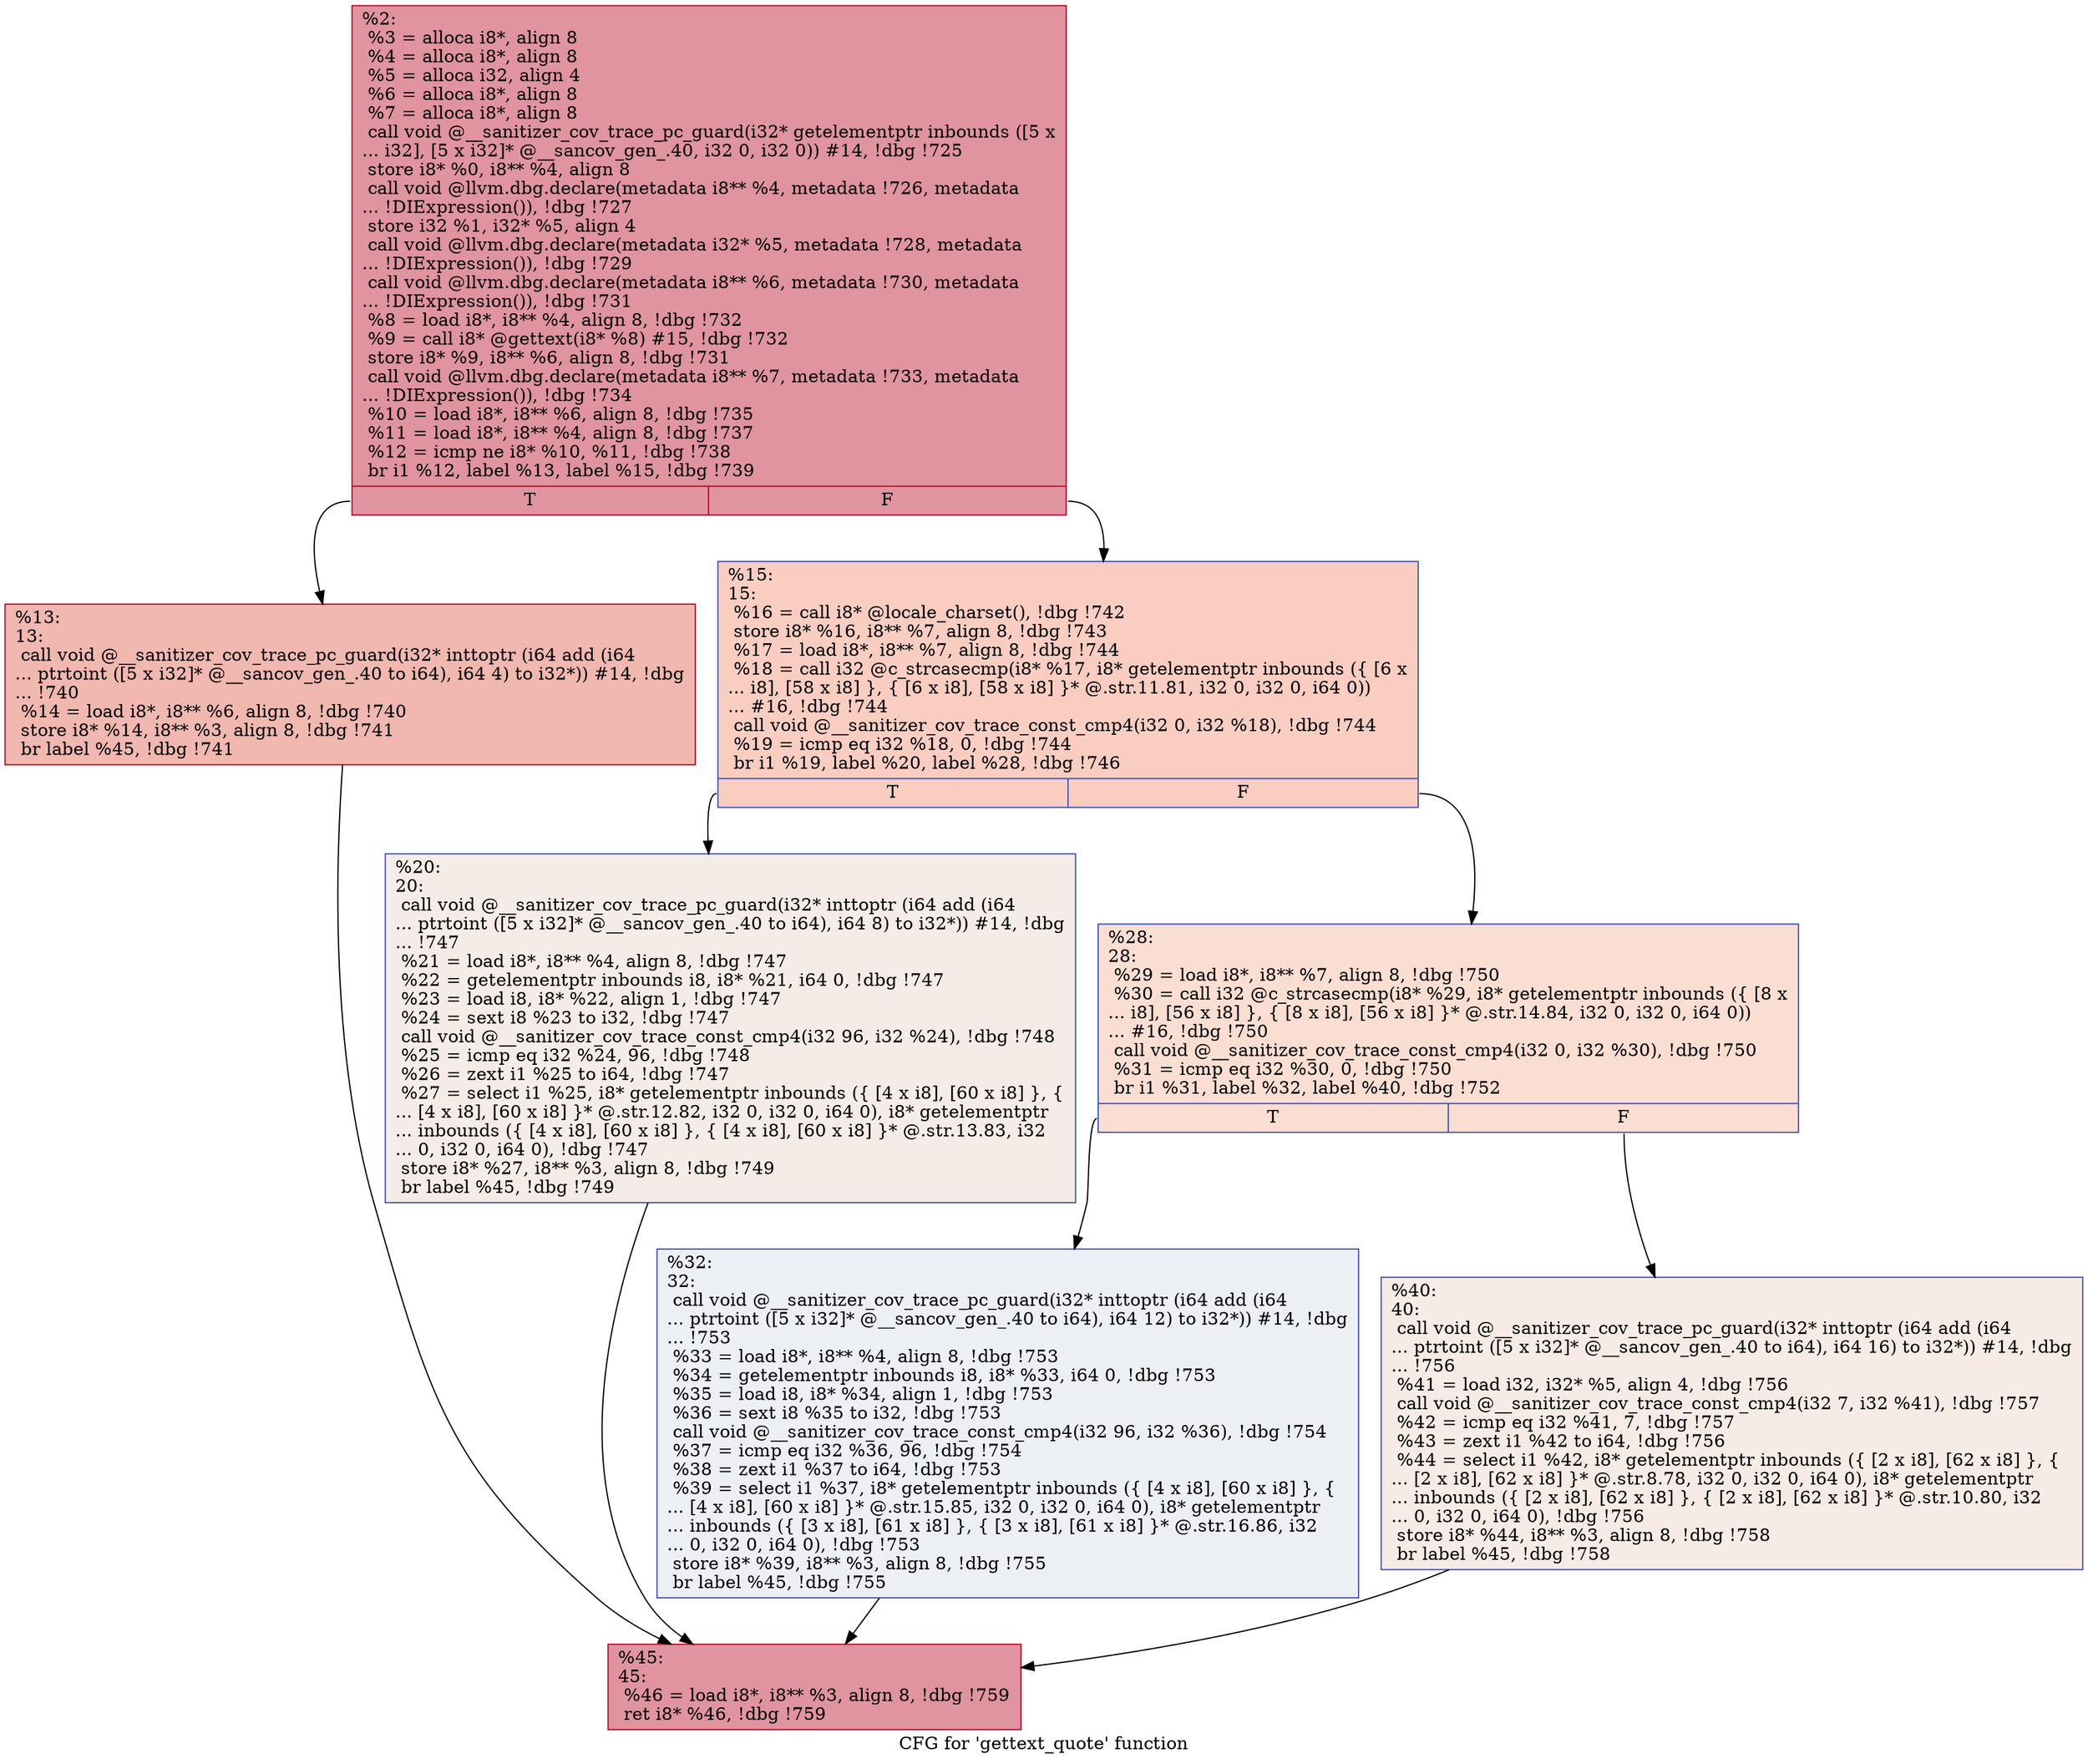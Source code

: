digraph "CFG for 'gettext_quote' function" {
	label="CFG for 'gettext_quote' function";

	Node0x555ee500d140 [shape=record,color="#b70d28ff", style=filled, fillcolor="#b70d2870",label="{%2:\l  %3 = alloca i8*, align 8\l  %4 = alloca i8*, align 8\l  %5 = alloca i32, align 4\l  %6 = alloca i8*, align 8\l  %7 = alloca i8*, align 8\l  call void @__sanitizer_cov_trace_pc_guard(i32* getelementptr inbounds ([5 x\l... i32], [5 x i32]* @__sancov_gen_.40, i32 0, i32 0)) #14, !dbg !725\l  store i8* %0, i8** %4, align 8\l  call void @llvm.dbg.declare(metadata i8** %4, metadata !726, metadata\l... !DIExpression()), !dbg !727\l  store i32 %1, i32* %5, align 4\l  call void @llvm.dbg.declare(metadata i32* %5, metadata !728, metadata\l... !DIExpression()), !dbg !729\l  call void @llvm.dbg.declare(metadata i8** %6, metadata !730, metadata\l... !DIExpression()), !dbg !731\l  %8 = load i8*, i8** %4, align 8, !dbg !732\l  %9 = call i8* @gettext(i8* %8) #15, !dbg !732\l  store i8* %9, i8** %6, align 8, !dbg !731\l  call void @llvm.dbg.declare(metadata i8** %7, metadata !733, metadata\l... !DIExpression()), !dbg !734\l  %10 = load i8*, i8** %6, align 8, !dbg !735\l  %11 = load i8*, i8** %4, align 8, !dbg !737\l  %12 = icmp ne i8* %10, %11, !dbg !738\l  br i1 %12, label %13, label %15, !dbg !739\l|{<s0>T|<s1>F}}"];
	Node0x555ee500d140:s0 -> Node0x555ee500d190;
	Node0x555ee500d140:s1 -> Node0x555ee500d1e0;
	Node0x555ee500d190 [shape=record,color="#b70d28ff", style=filled, fillcolor="#dc5d4a70",label="{%13:\l13:                                               \l  call void @__sanitizer_cov_trace_pc_guard(i32* inttoptr (i64 add (i64\l... ptrtoint ([5 x i32]* @__sancov_gen_.40 to i64), i64 4) to i32*)) #14, !dbg\l... !740\l  %14 = load i8*, i8** %6, align 8, !dbg !740\l  store i8* %14, i8** %3, align 8, !dbg !741\l  br label %45, !dbg !741\l}"];
	Node0x555ee500d190 -> Node0x555ee500d370;
	Node0x555ee500d1e0 [shape=record,color="#3d50c3ff", style=filled, fillcolor="#f2907270",label="{%15:\l15:                                               \l  %16 = call i8* @locale_charset(), !dbg !742\l  store i8* %16, i8** %7, align 8, !dbg !743\l  %17 = load i8*, i8** %7, align 8, !dbg !744\l  %18 = call i32 @c_strcasecmp(i8* %17, i8* getelementptr inbounds (\{ [6 x\l... i8], [58 x i8] \}, \{ [6 x i8], [58 x i8] \}* @.str.11.81, i32 0, i32 0, i64 0))\l... #16, !dbg !744\l  call void @__sanitizer_cov_trace_const_cmp4(i32 0, i32 %18), !dbg !744\l  %19 = icmp eq i32 %18, 0, !dbg !744\l  br i1 %19, label %20, label %28, !dbg !746\l|{<s0>T|<s1>F}}"];
	Node0x555ee500d1e0:s0 -> Node0x555ee500d230;
	Node0x555ee500d1e0:s1 -> Node0x555ee500d280;
	Node0x555ee500d230 [shape=record,color="#3d50c3ff", style=filled, fillcolor="#ead5c970",label="{%20:\l20:                                               \l  call void @__sanitizer_cov_trace_pc_guard(i32* inttoptr (i64 add (i64\l... ptrtoint ([5 x i32]* @__sancov_gen_.40 to i64), i64 8) to i32*)) #14, !dbg\l... !747\l  %21 = load i8*, i8** %4, align 8, !dbg !747\l  %22 = getelementptr inbounds i8, i8* %21, i64 0, !dbg !747\l  %23 = load i8, i8* %22, align 1, !dbg !747\l  %24 = sext i8 %23 to i32, !dbg !747\l  call void @__sanitizer_cov_trace_const_cmp4(i32 96, i32 %24), !dbg !748\l  %25 = icmp eq i32 %24, 96, !dbg !748\l  %26 = zext i1 %25 to i64, !dbg !747\l  %27 = select i1 %25, i8* getelementptr inbounds (\{ [4 x i8], [60 x i8] \}, \{\l... [4 x i8], [60 x i8] \}* @.str.12.82, i32 0, i32 0, i64 0), i8* getelementptr\l... inbounds (\{ [4 x i8], [60 x i8] \}, \{ [4 x i8], [60 x i8] \}* @.str.13.83, i32\l... 0, i32 0, i64 0), !dbg !747\l  store i8* %27, i8** %3, align 8, !dbg !749\l  br label %45, !dbg !749\l}"];
	Node0x555ee500d230 -> Node0x555ee500d370;
	Node0x555ee500d280 [shape=record,color="#3d50c3ff", style=filled, fillcolor="#f7b59970",label="{%28:\l28:                                               \l  %29 = load i8*, i8** %7, align 8, !dbg !750\l  %30 = call i32 @c_strcasecmp(i8* %29, i8* getelementptr inbounds (\{ [8 x\l... i8], [56 x i8] \}, \{ [8 x i8], [56 x i8] \}* @.str.14.84, i32 0, i32 0, i64 0))\l... #16, !dbg !750\l  call void @__sanitizer_cov_trace_const_cmp4(i32 0, i32 %30), !dbg !750\l  %31 = icmp eq i32 %30, 0, !dbg !750\l  br i1 %31, label %32, label %40, !dbg !752\l|{<s0>T|<s1>F}}"];
	Node0x555ee500d280:s0 -> Node0x555ee500d2d0;
	Node0x555ee500d280:s1 -> Node0x555ee500d320;
	Node0x555ee500d2d0 [shape=record,color="#3d50c3ff", style=filled, fillcolor="#d4dbe670",label="{%32:\l32:                                               \l  call void @__sanitizer_cov_trace_pc_guard(i32* inttoptr (i64 add (i64\l... ptrtoint ([5 x i32]* @__sancov_gen_.40 to i64), i64 12) to i32*)) #14, !dbg\l... !753\l  %33 = load i8*, i8** %4, align 8, !dbg !753\l  %34 = getelementptr inbounds i8, i8* %33, i64 0, !dbg !753\l  %35 = load i8, i8* %34, align 1, !dbg !753\l  %36 = sext i8 %35 to i32, !dbg !753\l  call void @__sanitizer_cov_trace_const_cmp4(i32 96, i32 %36), !dbg !754\l  %37 = icmp eq i32 %36, 96, !dbg !754\l  %38 = zext i1 %37 to i64, !dbg !753\l  %39 = select i1 %37, i8* getelementptr inbounds (\{ [4 x i8], [60 x i8] \}, \{\l... [4 x i8], [60 x i8] \}* @.str.15.85, i32 0, i32 0, i64 0), i8* getelementptr\l... inbounds (\{ [3 x i8], [61 x i8] \}, \{ [3 x i8], [61 x i8] \}* @.str.16.86, i32\l... 0, i32 0, i64 0), !dbg !753\l  store i8* %39, i8** %3, align 8, !dbg !755\l  br label %45, !dbg !755\l}"];
	Node0x555ee500d2d0 -> Node0x555ee500d370;
	Node0x555ee500d320 [shape=record,color="#3d50c3ff", style=filled, fillcolor="#ecd3c570",label="{%40:\l40:                                               \l  call void @__sanitizer_cov_trace_pc_guard(i32* inttoptr (i64 add (i64\l... ptrtoint ([5 x i32]* @__sancov_gen_.40 to i64), i64 16) to i32*)) #14, !dbg\l... !756\l  %41 = load i32, i32* %5, align 4, !dbg !756\l  call void @__sanitizer_cov_trace_const_cmp4(i32 7, i32 %41), !dbg !757\l  %42 = icmp eq i32 %41, 7, !dbg !757\l  %43 = zext i1 %42 to i64, !dbg !756\l  %44 = select i1 %42, i8* getelementptr inbounds (\{ [2 x i8], [62 x i8] \}, \{\l... [2 x i8], [62 x i8] \}* @.str.8.78, i32 0, i32 0, i64 0), i8* getelementptr\l... inbounds (\{ [2 x i8], [62 x i8] \}, \{ [2 x i8], [62 x i8] \}* @.str.10.80, i32\l... 0, i32 0, i64 0), !dbg !756\l  store i8* %44, i8** %3, align 8, !dbg !758\l  br label %45, !dbg !758\l}"];
	Node0x555ee500d320 -> Node0x555ee500d370;
	Node0x555ee500d370 [shape=record,color="#b70d28ff", style=filled, fillcolor="#b70d2870",label="{%45:\l45:                                               \l  %46 = load i8*, i8** %3, align 8, !dbg !759\l  ret i8* %46, !dbg !759\l}"];
}
